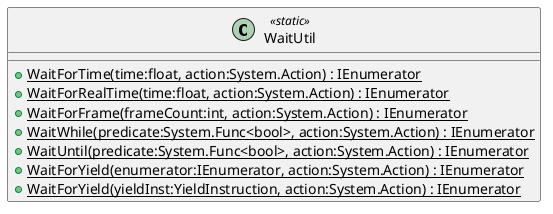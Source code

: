 @startuml
class WaitUtil <<static>> {
    + {static} WaitForTime(time:float, action:System.Action) : IEnumerator
    + {static} WaitForRealTime(time:float, action:System.Action) : IEnumerator
    + {static} WaitForFrame(frameCount:int, action:System.Action) : IEnumerator
    + {static} WaitWhile(predicate:System.Func<bool>, action:System.Action) : IEnumerator
    + {static} WaitUntil(predicate:System.Func<bool>, action:System.Action) : IEnumerator
    + {static} WaitForYield(enumerator:IEnumerator, action:System.Action) : IEnumerator
    + {static} WaitForYield(yieldInst:YieldInstruction, action:System.Action) : IEnumerator
}
@enduml
